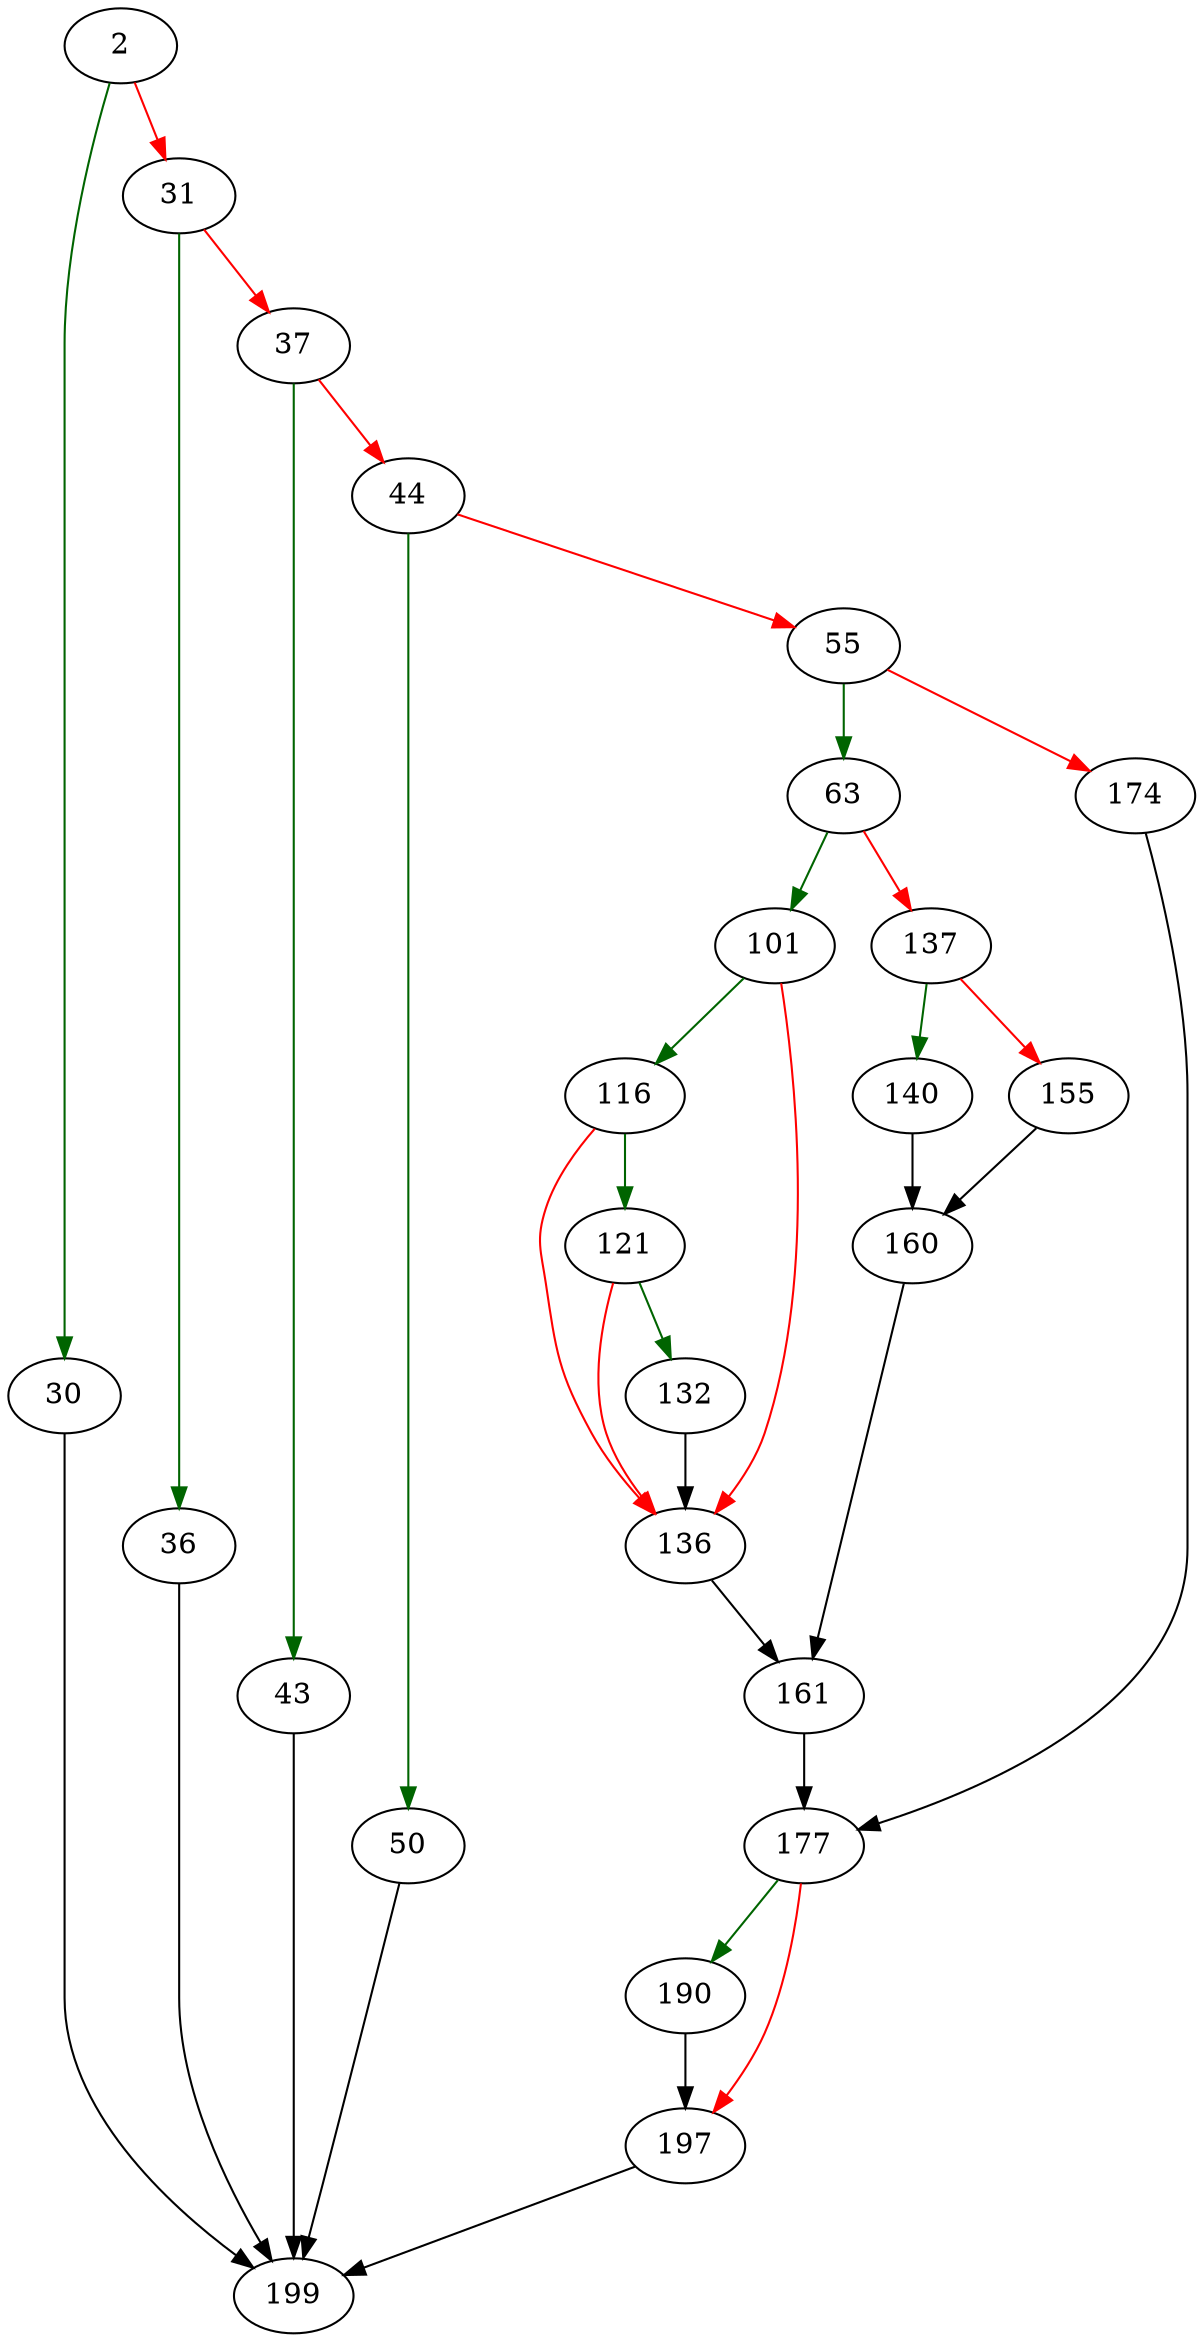 strict digraph "sqlite3ViewGetColumnNames" {
	// Node definitions.
	2 [entry=true];
	30;
	31;
	199;
	36;
	37;
	43;
	44;
	50;
	55;
	63;
	174;
	101;
	137;
	116;
	136;
	121;
	132;
	161;
	140;
	155;
	160;
	177;
	190;
	197;

	// Edge definitions.
	2 -> 30 [
		color=darkgreen
		cond=true
	];
	2 -> 31 [
		color=red
		cond=false
	];
	30 -> 199;
	31 -> 36 [
		color=darkgreen
		cond=true
	];
	31 -> 37 [
		color=red
		cond=false
	];
	36 -> 199;
	37 -> 43 [
		color=darkgreen
		cond=true
	];
	37 -> 44 [
		color=red
		cond=false
	];
	43 -> 199;
	44 -> 50 [
		color=darkgreen
		cond=true
	];
	44 -> 55 [
		color=red
		cond=false
	];
	50 -> 199;
	55 -> 63 [
		color=darkgreen
		cond=true
	];
	55 -> 174 [
		color=red
		cond=false
	];
	63 -> 101 [
		color=darkgreen
		cond=true
	];
	63 -> 137 [
		color=red
		cond=false
	];
	174 -> 177;
	101 -> 116 [
		color=darkgreen
		cond=true
	];
	101 -> 136 [
		color=red
		cond=false
	];
	137 -> 140 [
		color=darkgreen
		cond=true
	];
	137 -> 155 [
		color=red
		cond=false
	];
	116 -> 136 [
		color=red
		cond=false
	];
	116 -> 121 [
		color=darkgreen
		cond=true
	];
	136 -> 161;
	121 -> 136 [
		color=red
		cond=false
	];
	121 -> 132 [
		color=darkgreen
		cond=true
	];
	132 -> 136;
	161 -> 177;
	140 -> 160;
	155 -> 160;
	160 -> 161;
	177 -> 190 [
		color=darkgreen
		cond=true
	];
	177 -> 197 [
		color=red
		cond=false
	];
	190 -> 197;
	197 -> 199;
}